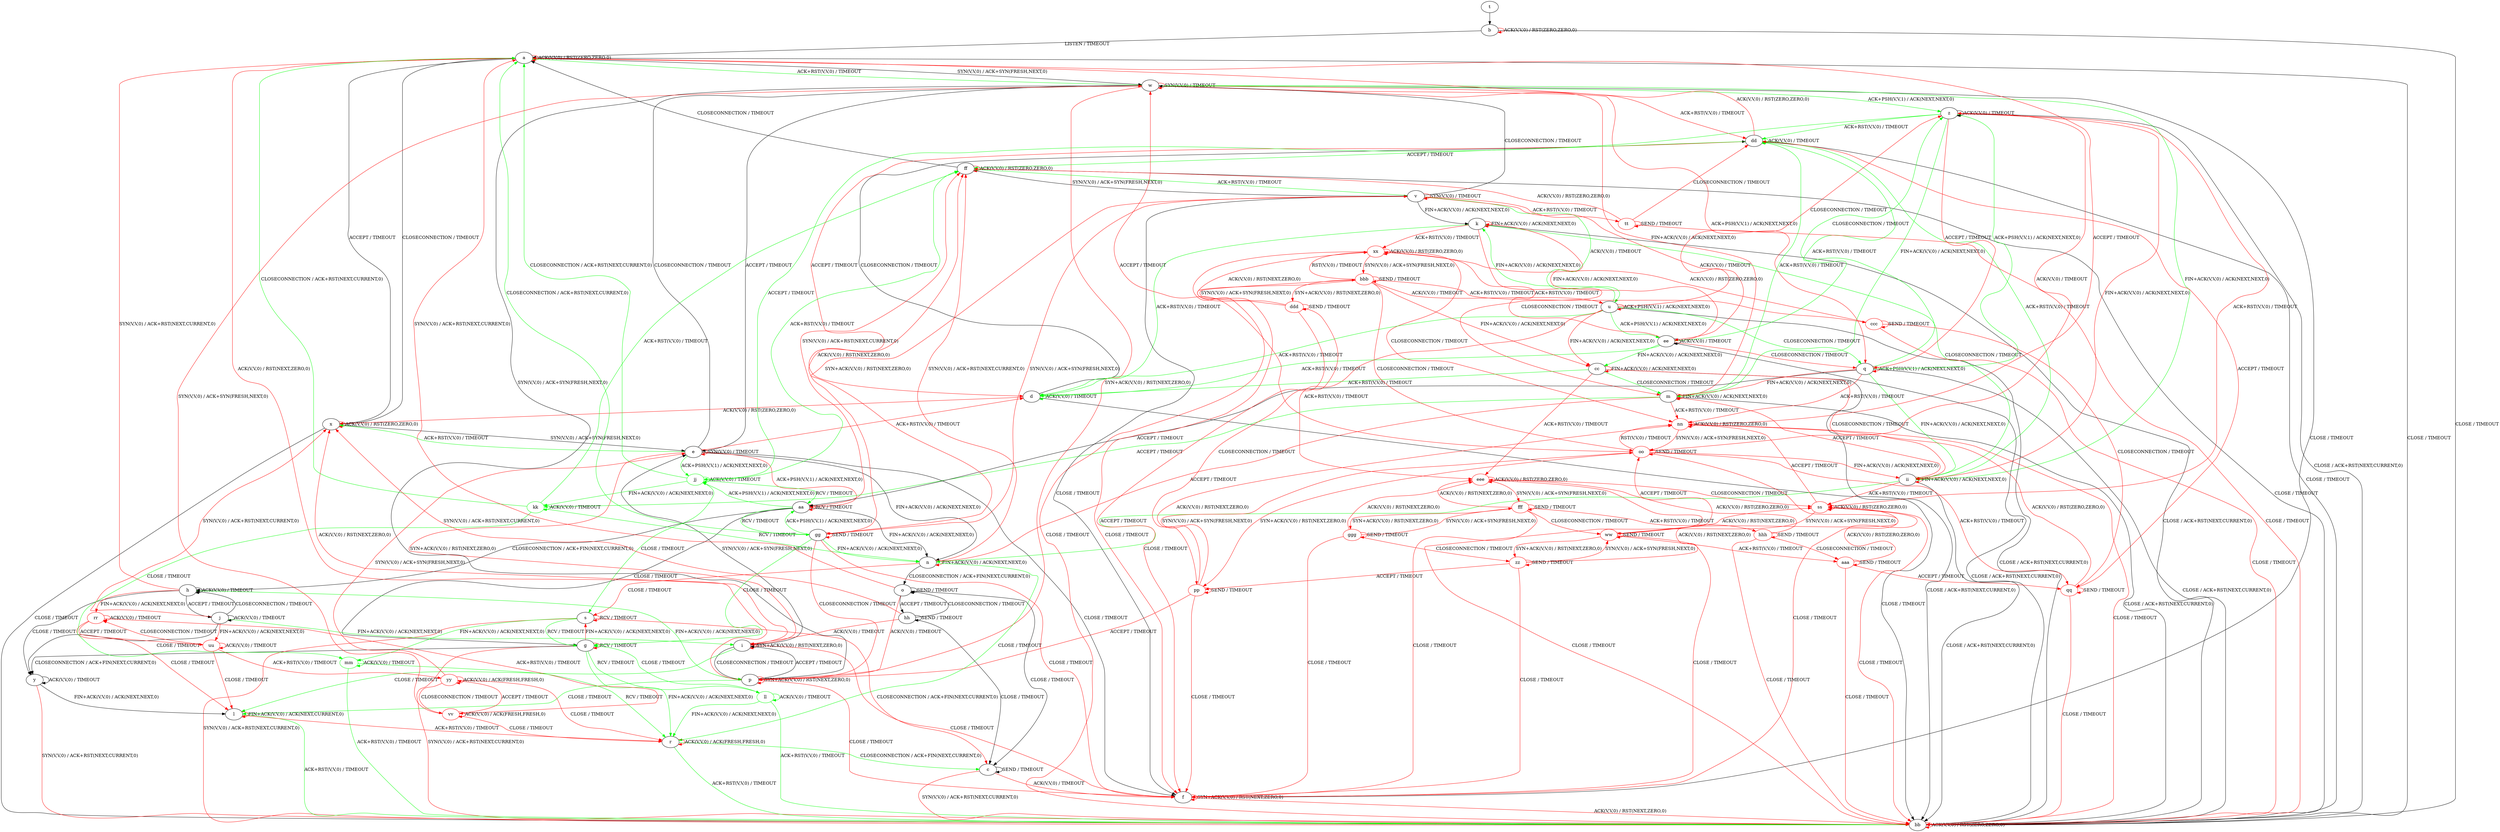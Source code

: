 digraph "" {
	graph ["Incoming time"=7.607589960098267,
		"Outgoing time"=8.752166032791138,
		Output="{'States': 60, 'Transitions': 945, 'Filename': '../results/tcp/TCP_FreeBSD_Server-TCP_Windows8_Server-msat-3.dot'}",
		Reference="{'States': 56, 'Transitions': 716, 'Filename': '../subjects/tcp/TCP_FreeBSD_Server.dot'}",
		Solver=msat,
		Updated="{'States': 39, 'Transitions': 495, 'Filename': '../subjects/tcp/TCP_Windows8_Server.dot'}",
		"f-measure"=0.4393063583815029,
		precision=0.5373737373737374,
		recall=0.3715083798882682
	];
	a -> a [key=0,
	color=red,
	label="ACK(V,V,0) / RST(ZERO,ZERO,0)"];
a -> w [key=0,
label="SYN(V,V,0) / ACK+SYN(FRESH,NEXT,0)"];
a -> x [key=0,
label="ACCEPT / TIMEOUT"];
a -> bb [key=0,
label="CLOSE / TIMEOUT"];
b -> a [key=0,
label="LISTEN / TIMEOUT"];
b -> b [key=0,
color=red,
label="ACK(V,V,0) / RST(ZERO,ZERO,0)"];
b -> bb [key=0,
label="CLOSE / TIMEOUT"];
c -> c [key=0,
label="SEND / TIMEOUT"];
c -> f [key=0,
color=red,
label="ACK(V,V,0) / TIMEOUT"];
c -> bb [key=0,
color=red,
label="SYN(V,V,0) / ACK+RST(NEXT,CURRENT,0)"];
d -> d [key=0,
color=green,
label="ACK(V,V,0) / TIMEOUT"];
d -> x [key=0,
color=red,
label="ACK(V,V,0) / RST(ZERO,ZERO,0)"];
d -> bb [key=0,
label="CLOSE / TIMEOUT"];
d -> dd [key=0,
label="CLOSECONNECTION / TIMEOUT"];
e -> d [key=0,
color=red,
label="ACK+RST(V,V,0) / TIMEOUT"];
e -> e [key=0,
color=red,
label="SYN(V,V,0) / TIMEOUT"];
e -> f [key=0,
label="CLOSE / TIMEOUT"];
e -> i [key=0,
color=red,
label="SYN+ACK(V,V,0) / RST(NEXT,ZERO,0)"];
e -> n [key=0,
label="FIN+ACK(V,V,0) / ACK(NEXT,NEXT,0)"];
e -> w [key=0,
label="CLOSECONNECTION / TIMEOUT"];
e -> x [key=0,
color=green,
label="ACK+RST(V,V,0) / TIMEOUT"];
e -> aa [key=0,
color=red,
label="ACK+PSH(V,V,1) / ACK(NEXT,NEXT,0)"];
jj [color=green];
e -> jj [key=0,
color=green,
label="ACK+PSH(V,V,1) / ACK(NEXT,NEXT,0)"];
f -> f [key=0,
color=red,
label="SYN+ACK(V,V,0) / RST(NEXT,ZERO,0)"];
f -> bb [key=0,
color=red,
label="ACK(V,V,0) / RST(NEXT,ZERO,0)"];
g -> g [key=0,
color=red,
label="RCV / TIMEOUT"];
g -> r [key=0,
color=green,
label="FIN+ACK(V,V,0) / ACK(NEXT,NEXT,0)"];
g -> s [key=0,
color=red,
label="FIN+ACK(V,V,0) / ACK(NEXT,NEXT,0)"];
g -> y [key=0,
label="CLOSECONNECTION / ACK+FIN(NEXT,CURRENT,0)"];
g -> bb [key=0,
color=red,
label="SYN(V,V,0) / ACK+RST(NEXT,CURRENT,0)"];
ll [color=green];
g -> ll [key=0,
color=green,
label="RCV / TIMEOUT"];
h -> a [key=0,
color=red,
label="SYN(V,V,0) / ACK+RST(NEXT,CURRENT,0)"];
h -> h [key=0,
label="ACK(V,V,0) / TIMEOUT"];
h -> j [key=0,
label="ACCEPT / TIMEOUT"];
h -> p [key=0,
color=green,
label="FIN+ACK(V,V,0) / ACK(NEXT,NEXT,0)"];
h -> y [key=0,
label="CLOSE / TIMEOUT"];
rr [color=red];
h -> rr [key=0,
color=red,
label="FIN+ACK(V,V,0) / ACK(NEXT,NEXT,0)"];
i -> e [key=0,
label="SYN(V,V,0) / ACK+SYN(FRESH,NEXT,0)"];
i -> f [key=0,
color=red,
label="CLOSE / TIMEOUT"];
i -> i [key=0,
color=red,
label="SYN+ACK(V,V,0) / RST(NEXT,ZERO,0)"];
i -> l [key=0,
color=green,
label="CLOSE / TIMEOUT"];
i -> p [key=0,
label="CLOSECONNECTION / TIMEOUT"];
i -> x [key=0,
color=red,
label="ACK(V,V,0) / RST(NEXT,ZERO,0)"];
j -> h [key=0,
label="CLOSECONNECTION / TIMEOUT"];
j -> i [key=0,
color=green,
label="FIN+ACK(V,V,0) / ACK(NEXT,NEXT,0)"];
j -> j [key=0,
label="ACK(V,V,0) / TIMEOUT"];
j -> x [key=0,
color=red,
label="SYN(V,V,0) / ACK+RST(NEXT,CURRENT,0)"];
j -> y [key=0,
label="CLOSE / TIMEOUT"];
uu [color=red];
j -> uu [key=0,
color=red,
label="FIN+ACK(V,V,0) / ACK(NEXT,NEXT,0)"];
k -> d [key=0,
color=green,
label="ACK+RST(V,V,0) / TIMEOUT"];
k -> k [key=0,
color=red,
label="FIN+ACK(V,V,0) / ACK(NEXT,NEXT,0)"];
k -> m [key=0,
color=red,
label="CLOSECONNECTION / TIMEOUT"];
k -> bb [key=0,
label="CLOSE / ACK+RST(NEXT,CURRENT,0)"];
k -> ii [key=0,
color=green,
label="CLOSECONNECTION / TIMEOUT"];
xx [color=red];
k -> xx [key=0,
color=red,
label="ACK+RST(V,V,0) / TIMEOUT"];
l -> l [key=0,
color=red,
label="FIN+ACK(V,V,0) / ACK(NEXT,CURRENT,0)"];
l -> r [key=0,
color=red,
label="ACK+RST(V,V,0) / TIMEOUT"];
l -> bb [key=0,
color=green,
label="ACK+RST(V,V,0) / TIMEOUT"];
m -> m [key=0,
color=red,
label="FIN+ACK(V,V,0) / ACK(NEXT,NEXT,0)"];
m -> n [key=0,
color=red,
label="ACCEPT / TIMEOUT"];
m -> bb [key=0,
label="CLOSE / ACK+RST(NEXT,CURRENT,0)"];
m -> dd [key=0,
color=green,
label="ACK+RST(V,V,0) / TIMEOUT"];
kk [color=green];
m -> kk [key=0,
color=green,
label="ACCEPT / TIMEOUT"];
nn [color=red];
m -> nn [key=0,
color=red,
label="ACK+RST(V,V,0) / TIMEOUT"];
n -> n [key=0,
color=red,
label="FIN+ACK(V,V,0) / ACK(NEXT,NEXT,0)"];
n -> o [key=0,
label="CLOSECONNECTION / ACK+FIN(NEXT,CURRENT,0)"];
n -> r [key=0,
color=green,
label="CLOSE / TIMEOUT"];
n -> s [key=0,
color=red,
label="CLOSE / TIMEOUT"];
n -> ff [key=0,
color=red,
label="SYN(V,V,0) / ACK+RST(NEXT,CURRENT,0)"];
o -> a [key=0,
color=red,
label="SYN(V,V,0) / ACK+RST(NEXT,CURRENT,0)"];
o -> c [key=0,
label="CLOSE / TIMEOUT"];
o -> o [key=0,
label="SEND / TIMEOUT"];
o -> p [key=0,
color=red,
label="ACK(V,V,0) / TIMEOUT"];
o -> hh [key=0,
label="ACCEPT / TIMEOUT"];
p -> a [key=0,
color=red,
label="ACK(V,V,0) / RST(NEXT,ZERO,0)"];
p -> f [key=0,
color=red,
label="CLOSE / TIMEOUT"];
p -> i [key=0,
label="ACCEPT / TIMEOUT"];
p -> l [key=0,
color=green,
label="CLOSE / TIMEOUT"];
p -> p [key=0,
color=red,
label="SYN+ACK(V,V,0) / RST(NEXT,ZERO,0)"];
p -> w [key=0,
label="SYN(V,V,0) / ACK+SYN(FRESH,NEXT,0)"];
q -> m [key=0,
color=red,
label="FIN+ACK(V,V,0) / ACK(NEXT,NEXT,0)"];
q -> q [key=0,
color=red,
label="ACK+PSH(V,V,1) / ACK(NEXT,NEXT,0)"];
q -> z [key=0,
color=green,
label="ACK+PSH(V,V,1) / ACK(NEXT,NEXT,0)"];
q -> aa [key=0,
label="ACCEPT / TIMEOUT"];
q -> bb [key=0,
label="CLOSE / ACK+RST(NEXT,CURRENT,0)"];
q -> dd [key=0,
color=green,
label="ACK+RST(V,V,0) / TIMEOUT"];
q -> ii [key=0,
color=green,
label="FIN+ACK(V,V,0) / ACK(NEXT,NEXT,0)"];
q -> nn [key=0,
color=red,
label="ACK+RST(V,V,0) / TIMEOUT"];
r -> c [key=0,
color=green,
label="CLOSECONNECTION / ACK+FIN(NEXT,CURRENT,0)"];
r -> r [key=0,
color=red,
label="ACK(V,V,0) / ACK(FRESH,FRESH,0)"];
r -> bb [key=0,
color=green,
label="ACK+RST(V,V,0) / TIMEOUT"];
s -> c [key=0,
color=red,
label="CLOSECONNECTION / ACK+FIN(NEXT,CURRENT,0)"];
s -> g [key=0,
color=green,
label="RCV / TIMEOUT"];
s -> s [key=0,
color=red,
label="RCV / TIMEOUT"];
s -> bb [key=0,
color=red,
label="SYN(V,V,0) / ACK+RST(NEXT,CURRENT,0)"];
mm [color=green];
s -> mm [key=0,
color=green,
label="FIN+ACK(V,V,0) / ACK(NEXT,NEXT,0)"];
t -> b [key=0];
u -> d [key=0,
color=green,
label="ACK+RST(V,V,0) / TIMEOUT"];
u -> k [key=0,
color=green,
label="FIN+ACK(V,V,0) / ACK(NEXT,NEXT,0)"];
u -> q [key=0,
color=green,
label="CLOSECONNECTION / TIMEOUT"];
u -> u [key=0,
color=red,
label="ACK+PSH(V,V,1) / ACK(NEXT,NEXT,0)"];
u -> z [key=0,
color=red,
label="CLOSECONNECTION / TIMEOUT"];
u -> bb [key=0,
label="CLOSE / ACK+RST(NEXT,CURRENT,0)"];
u -> cc [key=0,
color=red,
label="FIN+ACK(V,V,0) / ACK(NEXT,NEXT,0)"];
u -> ee [key=0,
color=green,
label="ACK+PSH(V,V,1) / ACK(NEXT,NEXT,0)"];
eee [color=red];
u -> eee [key=0,
color=red,
label="ACK+RST(V,V,0) / TIMEOUT"];
v -> f [key=0,
label="CLOSE / TIMEOUT"];
v -> k [key=0,
label="FIN+ACK(V,V,0) / ACK(NEXT,NEXT,0)"];
v -> u [key=0,
color=green,
label="ACK(V,V,0) / TIMEOUT"];
v -> v [key=0,
color=red,
label="SYN(V,V,0) / TIMEOUT"];
v -> w [key=0,
label="CLOSECONNECTION / TIMEOUT"];
v -> ee [key=0,
color=red,
label="ACK(V,V,0) / TIMEOUT"];
v -> ff [key=0,
color=green,
label="ACK+RST(V,V,0) / TIMEOUT"];
v -> gg [key=0,
color=red,
label="SYN+ACK(V,V,0) / RST(NEXT,ZERO,0)"];
tt [color=red];
v -> tt [key=0,
color=red,
label="ACK+RST(V,V,0) / TIMEOUT"];
w -> a [key=0,
color=green,
label="ACK+RST(V,V,0) / TIMEOUT"];
w -> e [key=0,
label="ACCEPT / TIMEOUT"];
w -> f [key=0,
label="CLOSE / TIMEOUT"];
w -> m [key=0,
color=red,
label="FIN+ACK(V,V,0) / ACK(NEXT,NEXT,0)"];
w -> p [key=0,
color=red,
label="SYN+ACK(V,V,0) / RST(NEXT,ZERO,0)"];
w -> q [key=0,
color=red,
label="ACK+PSH(V,V,1) / ACK(NEXT,NEXT,0)"];
w -> w [key=0,
color=red,
label="SYN(V,V,0) / TIMEOUT"];
w -> z [key=0,
color=green,
label="ACK+PSH(V,V,1) / ACK(NEXT,NEXT,0)"];
w -> dd [key=0,
color=red,
label="ACK+RST(V,V,0) / TIMEOUT"];
w -> ii [key=0,
color=green,
label="FIN+ACK(V,V,0) / ACK(NEXT,NEXT,0)"];
x -> a [key=0,
label="CLOSECONNECTION / TIMEOUT"];
x -> e [key=0,
label="SYN(V,V,0) / ACK+SYN(FRESH,NEXT,0)"];
x -> x [key=0,
color=red,
label="ACK(V,V,0) / RST(ZERO,ZERO,0)"];
x -> bb [key=0,
label="CLOSE / TIMEOUT"];
y -> l [key=0,
label="FIN+ACK(V,V,0) / ACK(NEXT,NEXT,0)"];
y -> y [key=0,
label="ACK(V,V,0) / TIMEOUT"];
y -> bb [key=0,
color=red,
label="SYN(V,V,0) / ACK+RST(NEXT,CURRENT,0)"];
z -> m [key=0,
color=green,
label="FIN+ACK(V,V,0) / ACK(NEXT,NEXT,0)"];
z -> q [key=0,
color=red,
label="ACCEPT / TIMEOUT"];
z -> z [key=0,
label="ACK(V,V,0) / TIMEOUT"];
z -> bb [key=0,
label="CLOSE / ACK+RST(NEXT,CURRENT,0)"];
z -> dd [key=0,
color=green,
label="ACK+RST(V,V,0) / TIMEOUT"];
z -> ii [key=0,
color=red,
label="FIN+ACK(V,V,0) / ACK(NEXT,NEXT,0)"];
z -> jj [key=0,
color=green,
label="ACCEPT / TIMEOUT"];
ss [color=red];
z -> ss [key=0,
color=red,
label="ACK+RST(V,V,0) / TIMEOUT"];
aa -> g [key=0,
label="CLOSE / TIMEOUT"];
aa -> h [key=0,
label="CLOSECONNECTION / ACK+FIN(NEXT,CURRENT,0)"];
aa -> n [key=0,
label="FIN+ACK(V,V,0) / ACK(NEXT,NEXT,0)"];
aa -> aa [key=0,
color=red,
label="RCV / TIMEOUT"];
aa -> ff [key=0,
color=red,
label="SYN(V,V,0) / ACK+RST(NEXT,CURRENT,0)"];
aa -> gg [key=0,
color=green,
label="RCV / TIMEOUT"];
aa -> jj [key=0,
color=green,
label="ACK+PSH(V,V,1) / ACK(NEXT,NEXT,0)"];
bb -> bb [key=0,
color=red,
label="ACK(V,V,0) / RST(ZERO,ZERO,0)"];
cc -> d [key=0,
color=green,
label="ACK+RST(V,V,0) / TIMEOUT"];
cc -> m [key=0,
color=green,
label="CLOSECONNECTION / TIMEOUT"];
cc -> bb [key=0,
label="CLOSE / ACK+RST(NEXT,CURRENT,0)"];
cc -> cc [key=0,
color=red,
label="FIN+ACK(V,V,0) / ACK(NEXT,NEXT,0)"];
cc -> ii [key=0,
color=red,
label="CLOSECONNECTION / TIMEOUT"];
cc -> eee [key=0,
color=red,
label="ACK+RST(V,V,0) / TIMEOUT"];
dd -> a [key=0,
color=red,
label="ACK(V,V,0) / RST(ZERO,ZERO,0)"];
dd -> d [key=0,
color=red,
label="ACCEPT / TIMEOUT"];
dd -> bb [key=0,
label="CLOSE / TIMEOUT"];
dd -> dd [key=0,
color=green,
label="ACK(V,V,0) / TIMEOUT"];
dd -> ff [key=0,
color=green,
label="ACCEPT / TIMEOUT"];
ee -> d [key=0,
color=green,
label="ACK+RST(V,V,0) / TIMEOUT"];
ee -> k [key=0,
color=red,
label="FIN+ACK(V,V,0) / ACK(NEXT,NEXT,0)"];
ee -> q [key=0,
color=red,
label="CLOSECONNECTION / TIMEOUT"];
ee -> z [key=0,
color=green,
label="CLOSECONNECTION / TIMEOUT"];
ee -> bb [key=0,
label="CLOSE / ACK+RST(NEXT,CURRENT,0)"];
ee -> cc [key=0,
color=green,
label="FIN+ACK(V,V,0) / ACK(NEXT,NEXT,0)"];
ee -> ee [key=0,
label="ACK(V,V,0) / TIMEOUT"];
ee -> xx [key=0,
color=red,
label="ACK+RST(V,V,0) / TIMEOUT"];
ff -> a [key=0,
label="CLOSECONNECTION / TIMEOUT"];
ff -> v [key=0,
label="SYN(V,V,0) / ACK+SYN(FRESH,NEXT,0)"];
ff -> bb [key=0,
label="CLOSE / TIMEOUT"];
ff -> ff [key=0,
color=red,
label="ACK(V,V,0) / RST(ZERO,ZERO,0)"];
gg -> a [key=0,
color=green,
label="CLOSECONNECTION / ACK+RST(NEXT,CURRENT,0)"];
gg -> f [key=0,
color=red,
label="CLOSE / TIMEOUT"];
gg -> g [key=0,
color=green,
label="CLOSE / TIMEOUT"];
gg -> n [key=0,
color=green,
label="FIN+ACK(V,V,0) / ACK(NEXT,NEXT,0)"];
gg -> p [key=0,
color=red,
label="CLOSECONNECTION / TIMEOUT"];
gg -> v [key=0,
color=red,
label="SYN(V,V,0) / ACK+SYN(FRESH,NEXT,0)"];
gg -> aa [key=0,
color=green,
label="ACK+PSH(V,V,1) / ACK(NEXT,NEXT,0)"];
gg -> ff [key=0,
color=red,
label="ACK(V,V,0) / RST(NEXT,ZERO,0)"];
gg -> gg [key=0,
color=red,
label="SEND / TIMEOUT"];
hh -> c [key=0,
label="CLOSE / TIMEOUT"];
hh -> i [key=0,
color=red,
label="ACK(V,V,0) / TIMEOUT"];
hh -> o [key=0,
label="CLOSECONNECTION / TIMEOUT"];
hh -> x [key=0,
color=red,
label="SYN(V,V,0) / ACK+RST(NEXT,CURRENT,0)"];
hh -> hh [key=0,
label="SEND / TIMEOUT"];
ii -> m [key=0,
color=red,
label="ACCEPT / TIMEOUT"];
ii -> n [key=0,
color=green,
label="ACCEPT / TIMEOUT"];
ii -> bb [key=0,
label="CLOSE / ACK+RST(NEXT,CURRENT,0)"];
ii -> dd [key=0,
color=green,
label="ACK+RST(V,V,0) / TIMEOUT"];
ii -> ii [key=0,
color=red,
label="FIN+ACK(V,V,0) / ACK(NEXT,NEXT,0)"];
ii -> ss [key=0,
color=red,
label="ACK+RST(V,V,0) / TIMEOUT"];
jj -> a [key=0,
color=green,
label="CLOSECONNECTION / ACK+RST(NEXT,CURRENT,0)"];
jj -> s [key=0,
color=green,
label="CLOSE / TIMEOUT"];
jj -> aa [key=0,
color=green,
label="RCV / TIMEOUT"];
jj -> ff [key=0,
color=green,
label="ACK+RST(V,V,0) / TIMEOUT"];
jj -> jj [key=0,
color=green,
label="ACK(V,V,0) / TIMEOUT"];
jj -> kk [key=0,
color=green,
label="FIN+ACK(V,V,0) / ACK(NEXT,NEXT,0)"];
kk -> a [key=0,
color=green,
label="CLOSECONNECTION / ACK+RST(NEXT,CURRENT,0)"];
kk -> n [key=0,
color=green,
label="RCV / TIMEOUT"];
kk -> ff [key=0,
color=green,
label="ACK+RST(V,V,0) / TIMEOUT"];
kk -> kk [key=0,
color=green,
label="ACK(V,V,0) / TIMEOUT"];
kk -> mm [key=0,
color=green,
label="CLOSE / TIMEOUT"];
ll -> g [key=0,
color=green,
label="CLOSE / TIMEOUT"];
ll -> r [key=0,
color=green,
label="FIN+ACK(V,V,0) / ACK(NEXT,NEXT,0)"];
ll -> bb [key=0,
color=green,
label="ACK+RST(V,V,0) / TIMEOUT"];
ll -> ll [key=0,
color=green,
label="ACK(V,V,0) / TIMEOUT"];
mm -> r [key=0,
color=green,
label="RCV / TIMEOUT"];
mm -> bb [key=0,
color=green,
label="ACK+RST(V,V,0) / TIMEOUT"];
mm -> mm [key=0,
color=green,
label="ACK(V,V,0) / TIMEOUT"];
nn -> a [key=0,
color=red,
label="ACCEPT / TIMEOUT"];
nn -> bb [key=0,
color=red,
label="CLOSE / TIMEOUT"];
nn -> nn [key=0,
color=red,
label="ACK(V,V,0) / RST(ZERO,ZERO,0)"];
oo [color=red];
nn -> oo [key=0,
color=red,
label="SYN(V,V,0) / ACK+SYN(FRESH,NEXT,0)"];
oo -> f [key=0,
color=red,
label="CLOSE / TIMEOUT"];
oo -> w [key=0,
color=red,
label="ACCEPT / TIMEOUT"];
oo -> z [key=0,
color=red,
label="ACK(V,V,0) / TIMEOUT"];
oo -> ii [key=0,
color=red,
label="FIN+ACK(V,V,0) / ACK(NEXT,NEXT,0)"];
oo -> nn [key=0,
color=red,
label="RST(V,V,0) / TIMEOUT"];
oo -> oo [key=0,
color=red,
label="SEND / TIMEOUT"];
pp [color=red];
oo -> pp [key=0,
color=red,
label="SYN+ACK(V,V,0) / RST(NEXT,ZERO,0)"];
qq [color=red];
oo -> qq [key=0,
color=red,
label="ACK+RST(V,V,0) / TIMEOUT"];
pp -> f [key=0,
color=red,
label="CLOSE / TIMEOUT"];
pp -> p [key=0,
color=red,
label="ACCEPT / TIMEOUT"];
pp -> nn [key=0,
color=red,
label="ACK(V,V,0) / RST(NEXT,ZERO,0)"];
pp -> oo [key=0,
color=red,
label="SYN(V,V,0) / ACK+SYN(FRESH,NEXT,0)"];
pp -> pp [key=0,
color=red,
label="SEND / TIMEOUT"];
qq -> bb [key=0,
color=red,
label="CLOSE / TIMEOUT"];
qq -> dd [key=0,
color=red,
label="ACCEPT / TIMEOUT"];
qq -> nn [key=0,
color=red,
label="ACK(V,V,0) / RST(ZERO,ZERO,0)"];
qq -> qq [key=0,
color=red,
label="SEND / TIMEOUT"];
rr -> l [key=0,
color=red,
label="CLOSE / TIMEOUT"];
rr -> rr [key=0,
color=red,
label="ACK(V,V,0) / TIMEOUT"];
rr -> uu [key=0,
color=red,
label="ACCEPT / TIMEOUT"];
vv [color=red];
rr -> vv [key=0,
color=red,
label="ACK+RST(V,V,0) / TIMEOUT"];
ss -> bb [key=0,
color=red,
label="CLOSE / TIMEOUT"];
ss -> nn [key=0,
color=red,
label="ACCEPT / TIMEOUT"];
ss -> ss [key=0,
color=red,
label="ACK(V,V,0) / RST(ZERO,ZERO,0)"];
ww [color=red];
ss -> ww [key=0,
color=red,
label="SYN(V,V,0) / ACK+SYN(FRESH,NEXT,0)"];
tt -> bb [key=0,
color=red,
label="CLOSE / TIMEOUT"];
tt -> dd [key=0,
color=red,
label="CLOSECONNECTION / TIMEOUT"];
tt -> ff [key=0,
color=red,
label="ACK(V,V,0) / RST(ZERO,ZERO,0)"];
tt -> tt [key=0,
color=red,
label="SEND / TIMEOUT"];
uu -> l [key=0,
color=red,
label="CLOSE / TIMEOUT"];
uu -> rr [key=0,
color=red,
label="CLOSECONNECTION / TIMEOUT"];
uu -> uu [key=0,
color=red,
label="ACK(V,V,0) / TIMEOUT"];
yy [color=red];
uu -> yy [key=0,
color=red,
label="ACK+RST(V,V,0) / TIMEOUT"];
vv -> r [key=0,
color=red,
label="CLOSE / TIMEOUT"];
vv -> w [key=0,
color=red,
label="SYN(V,V,0) / ACK+SYN(FRESH,NEXT,0)"];
vv -> vv [key=0,
color=red,
label="ACK(V,V,0) / ACK(FRESH,FRESH,0)"];
vv -> yy [key=0,
color=red,
label="ACCEPT / TIMEOUT"];
ww -> f [key=0,
color=red,
label="CLOSE / TIMEOUT"];
ww -> oo [key=0,
color=red,
label="ACCEPT / TIMEOUT"];
ww -> ss [key=0,
color=red,
label="ACK(V,V,0) / RST(NEXT,ZERO,0)"];
ww -> ww [key=0,
color=red,
label="SEND / TIMEOUT"];
zz [color=red];
ww -> zz [key=0,
color=red,
label="SYN+ACK(V,V,0) / RST(NEXT,ZERO,0)"];
aaa [color=red];
ww -> aaa [key=0,
color=red,
label="ACK+RST(V,V,0) / TIMEOUT"];
xx -> bb [key=0,
color=red,
label="CLOSE / TIMEOUT"];
xx -> nn [key=0,
color=red,
label="CLOSECONNECTION / TIMEOUT"];
xx -> xx [key=0,
color=red,
label="ACK(V,V,0) / RST(ZERO,ZERO,0)"];
bbb [color=red];
xx -> bbb [key=0,
color=red,
label="SYN(V,V,0) / ACK+SYN(FRESH,NEXT,0)"];
yy -> e [key=0,
color=red,
label="SYN(V,V,0) / ACK+SYN(FRESH,NEXT,0)"];
yy -> r [key=0,
color=red,
label="CLOSE / TIMEOUT"];
yy -> vv [key=0,
color=red,
label="CLOSECONNECTION / TIMEOUT"];
yy -> yy [key=0,
color=red,
label="ACK(V,V,0) / ACK(FRESH,FRESH,0)"];
zz -> f [key=0,
color=red,
label="CLOSE / TIMEOUT"];
zz -> pp [key=0,
color=red,
label="ACCEPT / TIMEOUT"];
zz -> ss [key=0,
color=red,
label="ACK(V,V,0) / RST(NEXT,ZERO,0)"];
zz -> ww [key=0,
color=red,
label="SYN(V,V,0) / ACK+SYN(FRESH,NEXT,0)"];
zz -> zz [key=0,
color=red,
label="SEND / TIMEOUT"];
aaa -> bb [key=0,
color=red,
label="CLOSE / TIMEOUT"];
aaa -> qq [key=0,
color=red,
label="ACCEPT / TIMEOUT"];
aaa -> ss [key=0,
color=red,
label="ACK(V,V,0) / RST(ZERO,ZERO,0)"];
aaa -> aaa [key=0,
color=red,
label="SEND / TIMEOUT"];
bbb -> f [key=0,
color=red,
label="CLOSE / TIMEOUT"];
bbb -> u [key=0,
color=red,
label="ACK(V,V,0) / TIMEOUT"];
bbb -> cc [key=0,
color=red,
label="FIN+ACK(V,V,0) / ACK(NEXT,NEXT,0)"];
bbb -> oo [key=0,
color=red,
label="CLOSECONNECTION / TIMEOUT"];
bbb -> xx [key=0,
color=red,
label="RST(V,V,0) / TIMEOUT"];
bbb -> bbb [key=0,
color=red,
label="SEND / TIMEOUT"];
ccc [color=red];
bbb -> ccc [key=0,
color=red,
label="ACK+RST(V,V,0) / TIMEOUT"];
ddd [color=red];
bbb -> ddd [key=0,
color=red,
label="SYN+ACK(V,V,0) / RST(NEXT,ZERO,0)"];
ccc -> bb [key=0,
color=red,
label="CLOSE / TIMEOUT"];
ccc -> qq [key=0,
color=red,
label="CLOSECONNECTION / TIMEOUT"];
ccc -> xx [key=0,
color=red,
label="ACK(V,V,0) / RST(ZERO,ZERO,0)"];
ccc -> ccc [key=0,
color=red,
label="SEND / TIMEOUT"];
ddd -> f [key=0,
color=red,
label="CLOSE / TIMEOUT"];
ddd -> pp [key=0,
color=red,
label="CLOSECONNECTION / TIMEOUT"];
ddd -> xx [key=0,
color=red,
label="ACK(V,V,0) / RST(NEXT,ZERO,0)"];
ddd -> bbb [key=0,
color=red,
label="SYN(V,V,0) / ACK+SYN(FRESH,NEXT,0)"];
ddd -> ddd [key=0,
color=red,
label="SEND / TIMEOUT"];
eee -> bb [key=0,
color=red,
label="CLOSE / TIMEOUT"];
eee -> ss [key=0,
color=red,
label="CLOSECONNECTION / TIMEOUT"];
eee -> eee [key=0,
color=red,
label="ACK(V,V,0) / RST(ZERO,ZERO,0)"];
fff [color=red];
eee -> fff [key=0,
color=red,
label="SYN(V,V,0) / ACK+SYN(FRESH,NEXT,0)"];
fff -> f [key=0,
color=red,
label="CLOSE / TIMEOUT"];
fff -> ww [key=0,
color=red,
label="CLOSECONNECTION / TIMEOUT"];
fff -> eee [key=0,
color=red,
label="ACK(V,V,0) / RST(NEXT,ZERO,0)"];
fff -> fff [key=0,
color=red,
label="SEND / TIMEOUT"];
ggg [color=red];
fff -> ggg [key=0,
color=red,
label="SYN+ACK(V,V,0) / RST(NEXT,ZERO,0)"];
hhh [color=red];
fff -> hhh [key=0,
color=red,
label="ACK+RST(V,V,0) / TIMEOUT"];
ggg -> f [key=0,
color=red,
label="CLOSE / TIMEOUT"];
ggg -> zz [key=0,
color=red,
label="CLOSECONNECTION / TIMEOUT"];
ggg -> eee [key=0,
color=red,
label="ACK(V,V,0) / RST(NEXT,ZERO,0)"];
ggg -> fff [key=0,
color=red,
label="SYN(V,V,0) / ACK+SYN(FRESH,NEXT,0)"];
ggg -> ggg [key=0,
color=red,
label="SEND / TIMEOUT"];
hhh -> bb [key=0,
color=red,
label="CLOSE / TIMEOUT"];
hhh -> aaa [key=0,
color=red,
label="CLOSECONNECTION / TIMEOUT"];
hhh -> eee [key=0,
color=red,
label="ACK(V,V,0) / RST(ZERO,ZERO,0)"];
hhh -> hhh [key=0,
color=red,
label="SEND / TIMEOUT"];
}
